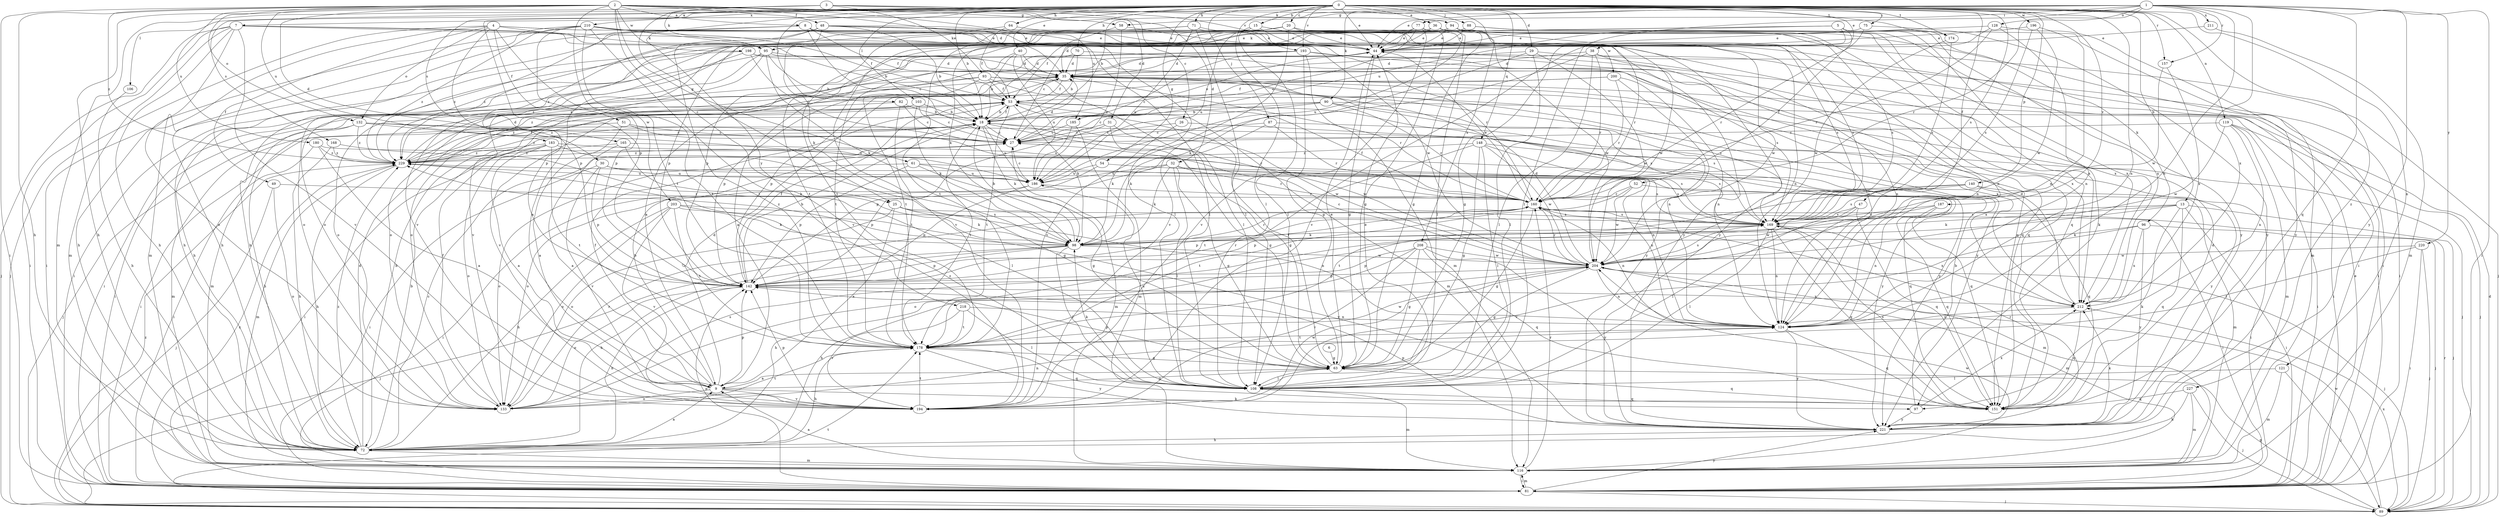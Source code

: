 strict digraph  {
0;
1;
2;
3;
4;
5;
6;
7;
8;
9;
13;
15;
18;
20;
25;
26;
27;
29;
30;
31;
32;
35;
36;
38;
40;
44;
47;
48;
49;
51;
52;
53;
54;
58;
61;
63;
64;
70;
71;
72;
75;
77;
81;
82;
87;
88;
89;
90;
93;
94;
95;
96;
97;
98;
103;
106;
108;
116;
119;
121;
124;
128;
132;
133;
140;
142;
148;
151;
157;
160;
165;
168;
169;
174;
178;
180;
183;
185;
186;
187;
193;
194;
196;
198;
200;
203;
204;
208;
210;
211;
212;
218;
220;
221;
227;
229;
0 -> 7  [label=a];
0 -> 13  [label=b];
0 -> 15  [label=b];
0 -> 18  [label=b];
0 -> 20  [label=c];
0 -> 29  [label=d];
0 -> 36  [label=e];
0 -> 38  [label=e];
0 -> 40  [label=e];
0 -> 44  [label=e];
0 -> 47  [label=f];
0 -> 54  [label=g];
0 -> 64  [label=h];
0 -> 70  [label=h];
0 -> 71  [label=h];
0 -> 75  [label=i];
0 -> 82  [label=j];
0 -> 87  [label=j];
0 -> 88  [label=j];
0 -> 103  [label=l];
0 -> 106  [label=l];
0 -> 108  [label=l];
0 -> 116  [label=m];
0 -> 119  [label=n];
0 -> 121  [label=n];
0 -> 124  [label=n];
0 -> 140  [label=p];
0 -> 148  [label=q];
0 -> 157  [label=r];
0 -> 165  [label=s];
0 -> 168  [label=s];
0 -> 169  [label=s];
0 -> 174  [label=t];
0 -> 187  [label=v];
0 -> 193  [label=v];
0 -> 196  [label=w];
0 -> 208  [label=x];
0 -> 210  [label=x];
0 -> 218  [label=y];
0 -> 227  [label=z];
1 -> 18  [label=b];
1 -> 44  [label=e];
1 -> 58  [label=g];
1 -> 77  [label=i];
1 -> 81  [label=i];
1 -> 90  [label=k];
1 -> 108  [label=l];
1 -> 124  [label=n];
1 -> 128  [label=o];
1 -> 142  [label=p];
1 -> 151  [label=q];
1 -> 157  [label=r];
1 -> 160  [label=r];
1 -> 211  [label=x];
1 -> 212  [label=x];
1 -> 220  [label=y];
1 -> 221  [label=y];
2 -> 8  [label=a];
2 -> 25  [label=c];
2 -> 30  [label=d];
2 -> 31  [label=d];
2 -> 32  [label=d];
2 -> 35  [label=d];
2 -> 48  [label=f];
2 -> 58  [label=g];
2 -> 61  [label=g];
2 -> 72  [label=h];
2 -> 81  [label=i];
2 -> 132  [label=o];
2 -> 174  [label=t];
2 -> 178  [label=t];
2 -> 180  [label=u];
2 -> 183  [label=u];
2 -> 185  [label=u];
2 -> 198  [label=w];
2 -> 229  [label=z];
3 -> 25  [label=c];
3 -> 26  [label=c];
3 -> 72  [label=h];
3 -> 93  [label=k];
3 -> 94  [label=k];
3 -> 95  [label=k];
3 -> 193  [label=v];
4 -> 49  [label=f];
4 -> 51  [label=f];
4 -> 72  [label=h];
4 -> 89  [label=j];
4 -> 95  [label=k];
4 -> 132  [label=o];
4 -> 142  [label=p];
4 -> 200  [label=w];
4 -> 203  [label=w];
4 -> 221  [label=y];
5 -> 9  [label=a];
5 -> 52  [label=f];
5 -> 63  [label=g];
5 -> 95  [label=k];
5 -> 96  [label=k];
5 -> 97  [label=k];
5 -> 185  [label=u];
5 -> 212  [label=x];
6 -> 63  [label=g];
7 -> 44  [label=e];
7 -> 72  [label=h];
7 -> 81  [label=i];
7 -> 89  [label=j];
7 -> 108  [label=l];
7 -> 116  [label=m];
7 -> 133  [label=o];
7 -> 194  [label=v];
7 -> 204  [label=w];
8 -> 27  [label=c];
8 -> 44  [label=e];
8 -> 53  [label=f];
8 -> 108  [label=l];
8 -> 116  [label=m];
8 -> 160  [label=r];
8 -> 229  [label=z];
9 -> 18  [label=b];
9 -> 35  [label=d];
9 -> 53  [label=f];
9 -> 63  [label=g];
9 -> 97  [label=k];
9 -> 133  [label=o];
9 -> 142  [label=p];
9 -> 194  [label=v];
13 -> 81  [label=i];
13 -> 89  [label=j];
13 -> 97  [label=k];
13 -> 98  [label=k];
13 -> 133  [label=o];
13 -> 151  [label=q];
13 -> 169  [label=s];
15 -> 9  [label=a];
15 -> 44  [label=e];
15 -> 108  [label=l];
15 -> 204  [label=w];
15 -> 229  [label=z];
18 -> 27  [label=c];
18 -> 44  [label=e];
18 -> 53  [label=f];
18 -> 63  [label=g];
18 -> 81  [label=i];
18 -> 98  [label=k];
18 -> 178  [label=t];
18 -> 186  [label=u];
18 -> 204  [label=w];
18 -> 229  [label=z];
20 -> 35  [label=d];
20 -> 44  [label=e];
20 -> 89  [label=j];
20 -> 169  [label=s];
20 -> 178  [label=t];
20 -> 186  [label=u];
20 -> 194  [label=v];
20 -> 204  [label=w];
25 -> 9  [label=a];
25 -> 98  [label=k];
25 -> 124  [label=n];
25 -> 133  [label=o];
25 -> 169  [label=s];
26 -> 27  [label=c];
26 -> 98  [label=k];
26 -> 221  [label=y];
27 -> 35  [label=d];
27 -> 116  [label=m];
27 -> 229  [label=z];
29 -> 35  [label=d];
29 -> 98  [label=k];
29 -> 108  [label=l];
29 -> 124  [label=n];
29 -> 204  [label=w];
30 -> 81  [label=i];
30 -> 124  [label=n];
30 -> 142  [label=p];
30 -> 186  [label=u];
30 -> 194  [label=v];
31 -> 27  [label=c];
31 -> 63  [label=g];
31 -> 142  [label=p];
31 -> 204  [label=w];
32 -> 63  [label=g];
32 -> 98  [label=k];
32 -> 108  [label=l];
32 -> 142  [label=p];
32 -> 151  [label=q];
32 -> 160  [label=r];
32 -> 186  [label=u];
35 -> 53  [label=f];
35 -> 72  [label=h];
35 -> 142  [label=p];
35 -> 160  [label=r];
35 -> 221  [label=y];
36 -> 44  [label=e];
36 -> 63  [label=g];
36 -> 72  [label=h];
36 -> 81  [label=i];
36 -> 124  [label=n];
36 -> 133  [label=o];
36 -> 169  [label=s];
36 -> 186  [label=u];
38 -> 35  [label=d];
38 -> 81  [label=i];
38 -> 108  [label=l];
38 -> 124  [label=n];
38 -> 160  [label=r];
38 -> 194  [label=v];
40 -> 18  [label=b];
40 -> 35  [label=d];
40 -> 108  [label=l];
40 -> 178  [label=t];
40 -> 186  [label=u];
44 -> 35  [label=d];
44 -> 63  [label=g];
44 -> 81  [label=i];
44 -> 133  [label=o];
47 -> 108  [label=l];
47 -> 151  [label=q];
47 -> 169  [label=s];
47 -> 204  [label=w];
48 -> 18  [label=b];
48 -> 44  [label=e];
48 -> 72  [label=h];
48 -> 98  [label=k];
48 -> 124  [label=n];
48 -> 142  [label=p];
48 -> 160  [label=r];
48 -> 178  [label=t];
48 -> 221  [label=y];
49 -> 89  [label=j];
49 -> 133  [label=o];
49 -> 160  [label=r];
51 -> 9  [label=a];
51 -> 27  [label=c];
51 -> 116  [label=m];
51 -> 160  [label=r];
52 -> 116  [label=m];
52 -> 160  [label=r];
52 -> 178  [label=t];
52 -> 204  [label=w];
53 -> 18  [label=b];
53 -> 98  [label=k];
53 -> 116  [label=m];
53 -> 169  [label=s];
53 -> 178  [label=t];
54 -> 133  [label=o];
54 -> 169  [label=s];
54 -> 186  [label=u];
58 -> 44  [label=e];
58 -> 53  [label=f];
58 -> 186  [label=u];
61 -> 63  [label=g];
61 -> 133  [label=o];
61 -> 142  [label=p];
61 -> 169  [label=s];
61 -> 186  [label=u];
63 -> 9  [label=a];
63 -> 44  [label=e];
63 -> 53  [label=f];
63 -> 108  [label=l];
63 -> 142  [label=p];
63 -> 151  [label=q];
64 -> 44  [label=e];
64 -> 53  [label=f];
64 -> 178  [label=t];
70 -> 9  [label=a];
70 -> 18  [label=b];
70 -> 35  [label=d];
70 -> 124  [label=n];
71 -> 44  [label=e];
71 -> 81  [label=i];
71 -> 108  [label=l];
71 -> 142  [label=p];
71 -> 186  [label=u];
71 -> 194  [label=v];
72 -> 9  [label=a];
72 -> 18  [label=b];
72 -> 27  [label=c];
72 -> 35  [label=d];
72 -> 116  [label=m];
72 -> 229  [label=z];
75 -> 44  [label=e];
75 -> 160  [label=r];
75 -> 221  [label=y];
77 -> 27  [label=c];
77 -> 44  [label=e];
77 -> 63  [label=g];
77 -> 108  [label=l];
77 -> 194  [label=v];
77 -> 229  [label=z];
81 -> 44  [label=e];
81 -> 89  [label=j];
81 -> 116  [label=m];
81 -> 142  [label=p];
81 -> 221  [label=y];
81 -> 229  [label=z];
82 -> 18  [label=b];
82 -> 27  [label=c];
82 -> 81  [label=i];
82 -> 178  [label=t];
87 -> 27  [label=c];
87 -> 89  [label=j];
87 -> 98  [label=k];
87 -> 160  [label=r];
88 -> 27  [label=c];
88 -> 44  [label=e];
88 -> 116  [label=m];
88 -> 142  [label=p];
88 -> 178  [label=t];
88 -> 212  [label=x];
88 -> 221  [label=y];
89 -> 35  [label=d];
89 -> 63  [label=g];
89 -> 160  [label=r];
89 -> 178  [label=t];
89 -> 204  [label=w];
89 -> 212  [label=x];
89 -> 229  [label=z];
90 -> 18  [label=b];
90 -> 27  [label=c];
90 -> 81  [label=i];
90 -> 160  [label=r];
90 -> 169  [label=s];
90 -> 229  [label=z];
93 -> 53  [label=f];
93 -> 81  [label=i];
93 -> 124  [label=n];
93 -> 142  [label=p];
93 -> 169  [label=s];
93 -> 194  [label=v];
93 -> 212  [label=x];
94 -> 44  [label=e];
94 -> 98  [label=k];
94 -> 133  [label=o];
94 -> 151  [label=q];
94 -> 169  [label=s];
94 -> 194  [label=v];
94 -> 204  [label=w];
94 -> 212  [label=x];
95 -> 18  [label=b];
95 -> 35  [label=d];
95 -> 72  [label=h];
95 -> 98  [label=k];
95 -> 133  [label=o];
95 -> 151  [label=q];
95 -> 194  [label=v];
96 -> 89  [label=j];
96 -> 98  [label=k];
96 -> 194  [label=v];
96 -> 212  [label=x];
96 -> 221  [label=y];
97 -> 18  [label=b];
97 -> 212  [label=x];
97 -> 221  [label=y];
98 -> 18  [label=b];
98 -> 72  [label=h];
98 -> 89  [label=j];
98 -> 108  [label=l];
98 -> 142  [label=p];
98 -> 160  [label=r];
98 -> 204  [label=w];
98 -> 229  [label=z];
103 -> 18  [label=b];
103 -> 27  [label=c];
103 -> 98  [label=k];
103 -> 116  [label=m];
103 -> 229  [label=z];
106 -> 72  [label=h];
108 -> 44  [label=e];
108 -> 98  [label=k];
108 -> 116  [label=m];
108 -> 151  [label=q];
108 -> 186  [label=u];
108 -> 229  [label=z];
116 -> 9  [label=a];
116 -> 81  [label=i];
116 -> 160  [label=r];
116 -> 204  [label=w];
119 -> 27  [label=c];
119 -> 81  [label=i];
119 -> 89  [label=j];
119 -> 116  [label=m];
119 -> 124  [label=n];
119 -> 204  [label=w];
121 -> 89  [label=j];
121 -> 108  [label=l];
121 -> 116  [label=m];
124 -> 151  [label=q];
124 -> 178  [label=t];
124 -> 221  [label=y];
128 -> 44  [label=e];
128 -> 124  [label=n];
128 -> 160  [label=r];
128 -> 194  [label=v];
128 -> 221  [label=y];
132 -> 27  [label=c];
132 -> 72  [label=h];
132 -> 89  [label=j];
132 -> 186  [label=u];
132 -> 212  [label=x];
132 -> 229  [label=z];
133 -> 53  [label=f];
133 -> 124  [label=n];
133 -> 160  [label=r];
133 -> 169  [label=s];
133 -> 178  [label=t];
140 -> 81  [label=i];
140 -> 151  [label=q];
140 -> 160  [label=r];
140 -> 169  [label=s];
140 -> 178  [label=t];
142 -> 18  [label=b];
142 -> 53  [label=f];
142 -> 72  [label=h];
142 -> 133  [label=o];
142 -> 160  [label=r];
142 -> 212  [label=x];
148 -> 63  [label=g];
148 -> 108  [label=l];
148 -> 169  [label=s];
148 -> 178  [label=t];
148 -> 204  [label=w];
148 -> 221  [label=y];
148 -> 229  [label=z];
151 -> 35  [label=d];
151 -> 169  [label=s];
157 -> 204  [label=w];
157 -> 212  [label=x];
160 -> 44  [label=e];
160 -> 53  [label=f];
160 -> 63  [label=g];
160 -> 81  [label=i];
160 -> 124  [label=n];
160 -> 142  [label=p];
160 -> 169  [label=s];
165 -> 9  [label=a];
165 -> 98  [label=k];
165 -> 221  [label=y];
165 -> 229  [label=z];
168 -> 72  [label=h];
168 -> 108  [label=l];
168 -> 229  [label=z];
169 -> 98  [label=k];
169 -> 108  [label=l];
169 -> 116  [label=m];
169 -> 124  [label=n];
169 -> 151  [label=q];
169 -> 212  [label=x];
174 -> 169  [label=s];
174 -> 204  [label=w];
178 -> 63  [label=g];
178 -> 72  [label=h];
178 -> 151  [label=q];
178 -> 204  [label=w];
178 -> 221  [label=y];
180 -> 9  [label=a];
180 -> 81  [label=i];
180 -> 169  [label=s];
180 -> 229  [label=z];
183 -> 9  [label=a];
183 -> 63  [label=g];
183 -> 81  [label=i];
183 -> 124  [label=n];
183 -> 133  [label=o];
183 -> 178  [label=t];
183 -> 229  [label=z];
185 -> 27  [label=c];
185 -> 116  [label=m];
185 -> 186  [label=u];
186 -> 27  [label=c];
186 -> 81  [label=i];
186 -> 142  [label=p];
186 -> 160  [label=r];
187 -> 124  [label=n];
187 -> 142  [label=p];
187 -> 151  [label=q];
187 -> 169  [label=s];
193 -> 27  [label=c];
193 -> 35  [label=d];
193 -> 63  [label=g];
193 -> 116  [label=m];
193 -> 151  [label=q];
193 -> 169  [label=s];
193 -> 178  [label=t];
193 -> 212  [label=x];
193 -> 229  [label=z];
194 -> 142  [label=p];
194 -> 178  [label=t];
194 -> 204  [label=w];
196 -> 44  [label=e];
196 -> 124  [label=n];
196 -> 169  [label=s];
196 -> 204  [label=w];
198 -> 27  [label=c];
198 -> 35  [label=d];
198 -> 81  [label=i];
198 -> 133  [label=o];
198 -> 151  [label=q];
200 -> 53  [label=f];
200 -> 124  [label=n];
200 -> 160  [label=r];
200 -> 221  [label=y];
200 -> 229  [label=z];
203 -> 72  [label=h];
203 -> 98  [label=k];
203 -> 133  [label=o];
203 -> 169  [label=s];
203 -> 178  [label=t];
203 -> 194  [label=v];
203 -> 221  [label=y];
204 -> 27  [label=c];
204 -> 35  [label=d];
204 -> 63  [label=g];
204 -> 72  [label=h];
204 -> 89  [label=j];
204 -> 116  [label=m];
204 -> 124  [label=n];
204 -> 142  [label=p];
204 -> 160  [label=r];
204 -> 169  [label=s];
208 -> 63  [label=g];
208 -> 72  [label=h];
208 -> 142  [label=p];
208 -> 151  [label=q];
208 -> 194  [label=v];
208 -> 204  [label=w];
208 -> 221  [label=y];
210 -> 18  [label=b];
210 -> 44  [label=e];
210 -> 53  [label=f];
210 -> 72  [label=h];
210 -> 81  [label=i];
210 -> 142  [label=p];
210 -> 178  [label=t];
210 -> 194  [label=v];
210 -> 212  [label=x];
210 -> 229  [label=z];
211 -> 44  [label=e];
211 -> 116  [label=m];
212 -> 35  [label=d];
212 -> 124  [label=n];
212 -> 151  [label=q];
218 -> 108  [label=l];
218 -> 124  [label=n];
218 -> 178  [label=t];
218 -> 194  [label=v];
220 -> 81  [label=i];
220 -> 89  [label=j];
220 -> 178  [label=t];
220 -> 204  [label=w];
221 -> 72  [label=h];
221 -> 142  [label=p];
221 -> 160  [label=r];
221 -> 212  [label=x];
227 -> 72  [label=h];
227 -> 89  [label=j];
227 -> 116  [label=m];
227 -> 151  [label=q];
229 -> 35  [label=d];
229 -> 44  [label=e];
229 -> 53  [label=f];
229 -> 72  [label=h];
229 -> 116  [label=m];
229 -> 151  [label=q];
229 -> 186  [label=u];
}
